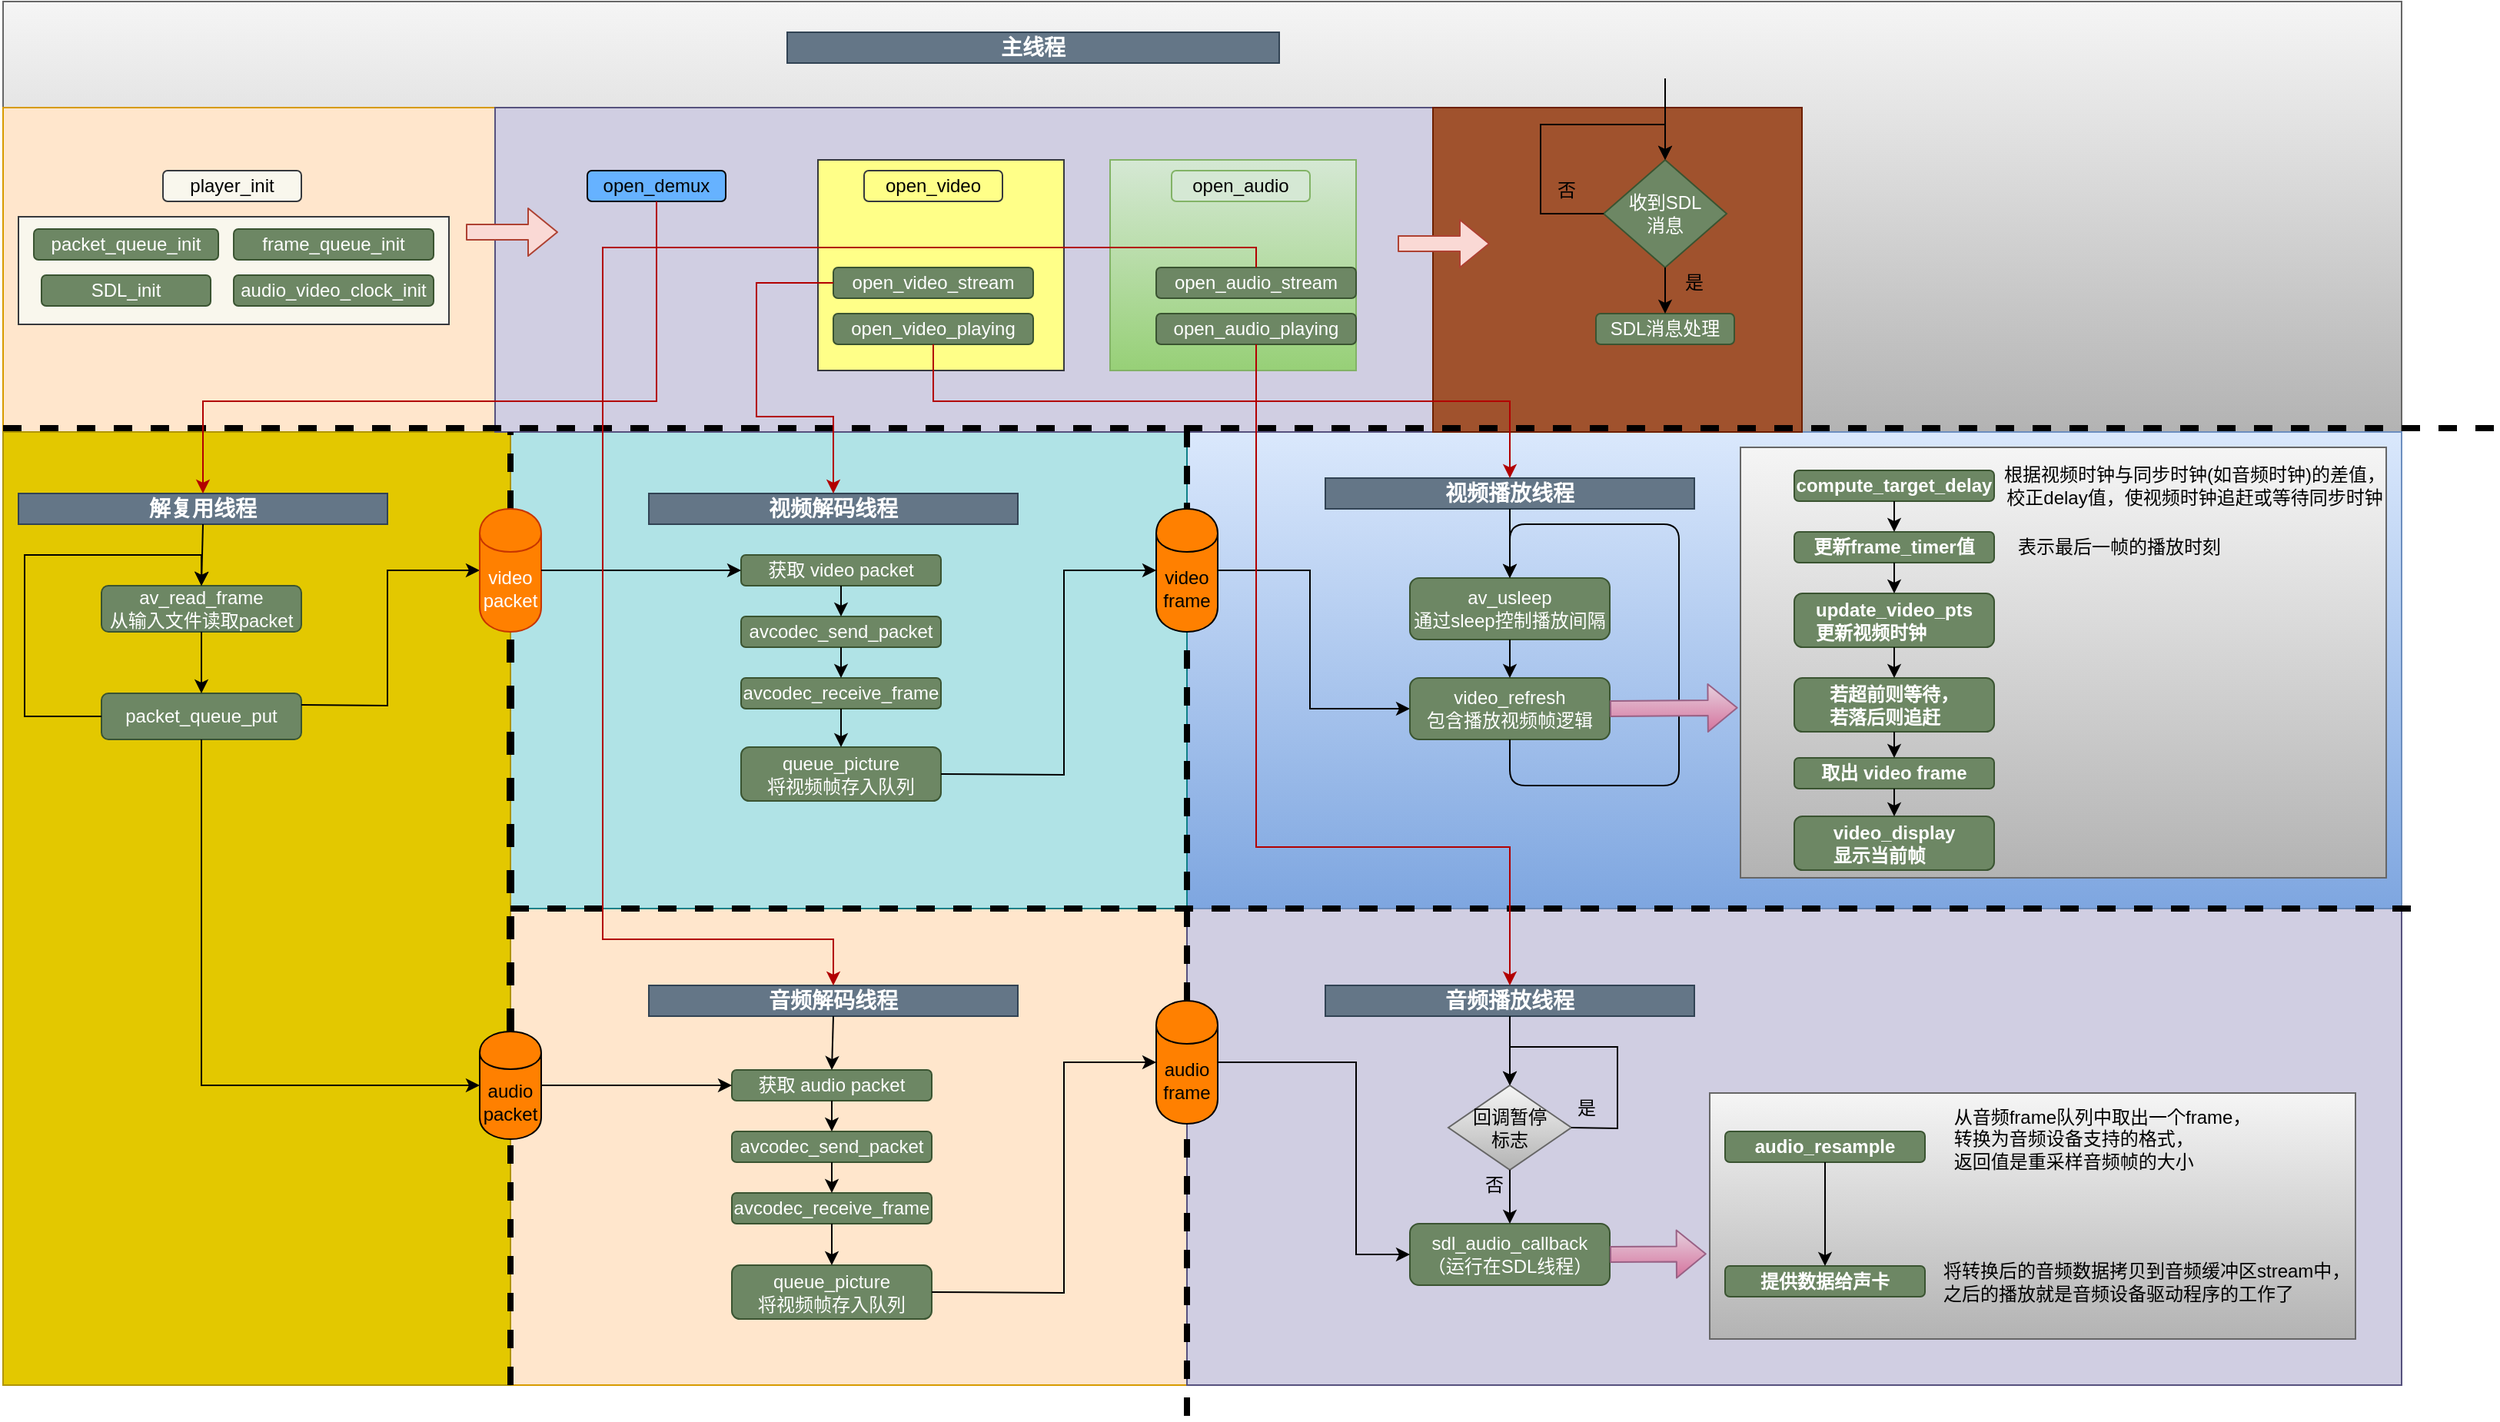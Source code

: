 <mxfile version="13.0.6" type="github"><diagram id="4_KCMeTnUgJ7lhYOgbcE" name="Page-1"><mxGraphModel dx="2531" dy="847" grid="1" gridSize="10" guides="1" tooltips="1" connect="1" arrows="1" fold="1" page="1" pageScale="1" pageWidth="827" pageHeight="1169" math="0" shadow="0"><root><mxCell id="0"/><mxCell id="1" parent="0"/><mxCell id="AQ9bCDXZtBJyHrhXUQkJ-169" value="" style="rounded=0;whiteSpace=wrap;html=1;fillColor=#f5f5f5;strokeColor=#666666;gradientColor=#b3b3b3;" vertex="1" parent="1"><mxGeometry x="-210" y="100" width="1560" height="280" as="geometry"/></mxCell><mxCell id="AQ9bCDXZtBJyHrhXUQkJ-152" value="" style="rounded=0;whiteSpace=wrap;html=1;fillColor=#ffe6cc;strokeColor=#d79b00;" vertex="1" parent="1"><mxGeometry x="-210" y="169" width="320" height="211" as="geometry"/></mxCell><mxCell id="AQ9bCDXZtBJyHrhXUQkJ-159" value="" style="rounded=0;whiteSpace=wrap;html=1;fillColor=#ffe6cc;strokeColor=#d79b00;" vertex="1" parent="1"><mxGeometry x="120" y="690" width="440" height="310" as="geometry"/></mxCell><mxCell id="AQ9bCDXZtBJyHrhXUQkJ-158" value="" style="rounded=0;whiteSpace=wrap;html=1;fillColor=#d0cee2;strokeColor=#56517e;" vertex="1" parent="1"><mxGeometry x="560" y="690" width="790" height="310" as="geometry"/></mxCell><mxCell id="AQ9bCDXZtBJyHrhXUQkJ-156" value="" style="rounded=0;whiteSpace=wrap;html=1;fillColor=#dae8fc;strokeColor=#6c8ebf;gradientColor=#7ea6e0;" vertex="1" parent="1"><mxGeometry x="560" y="380" width="790" height="310" as="geometry"/></mxCell><mxCell id="AQ9bCDXZtBJyHrhXUQkJ-155" value="" style="rounded=0;whiteSpace=wrap;html=1;fillColor=#b0e3e6;strokeColor=#0e8088;" vertex="1" parent="1"><mxGeometry x="120" y="380" width="440" height="310" as="geometry"/></mxCell><mxCell id="AQ9bCDXZtBJyHrhXUQkJ-154" value="" style="rounded=0;whiteSpace=wrap;html=1;fillColor=#e3c800;strokeColor=#B09500;fontColor=#ffffff;" vertex="1" parent="1"><mxGeometry x="-210" y="380" width="330" height="620" as="geometry"/></mxCell><mxCell id="AQ9bCDXZtBJyHrhXUQkJ-153" value="" style="rounded=0;whiteSpace=wrap;html=1;fillColor=#d0cee2;strokeColor=#56517e;" vertex="1" parent="1"><mxGeometry x="110" y="169" width="610" height="211" as="geometry"/></mxCell><mxCell id="AQ9bCDXZtBJyHrhXUQkJ-149" value="" style="rounded=0;whiteSpace=wrap;html=1;gradientColor=#97d077;fillColor=#d5e8d4;strokeColor=#82b366;" vertex="1" parent="1"><mxGeometry x="510" y="203" width="160" height="137" as="geometry"/></mxCell><mxCell id="AQ9bCDXZtBJyHrhXUQkJ-148" value="" style="rounded=0;whiteSpace=wrap;html=1;fillColor=#ffff88;strokeColor=#36393d;" vertex="1" parent="1"><mxGeometry x="320" y="203" width="160" height="137" as="geometry"/></mxCell><mxCell id="AQ9bCDXZtBJyHrhXUQkJ-145" value="" style="rounded=0;whiteSpace=wrap;html=1;gradientColor=#b3b3b3;fillColor=#f5f5f5;strokeColor=#666666;" vertex="1" parent="1"><mxGeometry x="900" y="810" width="420" height="160" as="geometry"/></mxCell><mxCell id="AQ9bCDXZtBJyHrhXUQkJ-144" value="" style="rounded=0;whiteSpace=wrap;html=1;gradientColor=#b3b3b3;fillColor=#f5f5f5;strokeColor=#666666;" vertex="1" parent="1"><mxGeometry x="920" y="390" width="420" height="280" as="geometry"/></mxCell><mxCell id="AQ9bCDXZtBJyHrhXUQkJ-39" value="" style="rounded=0;whiteSpace=wrap;html=1;fillColor=#a0522d;strokeColor=#6D1F00;fontColor=#ffffff;" vertex="1" parent="1"><mxGeometry x="720" y="169" width="240" height="211" as="geometry"/></mxCell><mxCell id="AQ9bCDXZtBJyHrhXUQkJ-37" value="" style="rounded=0;whiteSpace=wrap;html=1;fillColor=#f9f7ed;strokeColor=#36393d;" vertex="1" parent="1"><mxGeometry x="-200" y="240" width="280" height="70" as="geometry"/></mxCell><mxCell id="AQ9bCDXZtBJyHrhXUQkJ-1" value="&lt;font style=&quot;font-size: 14px&quot;&gt;&lt;b&gt;主线程&lt;/b&gt;&lt;/font&gt;" style="rounded=0;whiteSpace=wrap;html=1;fillColor=#647687;strokeColor=#314354;fontColor=#ffffff;" vertex="1" parent="1"><mxGeometry x="300" y="120" width="320" height="20" as="geometry"/></mxCell><mxCell id="AQ9bCDXZtBJyHrhXUQkJ-6" value="player_init" style="rounded=1;whiteSpace=wrap;html=1;fillColor=#f9f7ed;strokeColor=#36393d;" vertex="1" parent="1"><mxGeometry x="-106" y="210" width="90" height="20" as="geometry"/></mxCell><mxCell id="AQ9bCDXZtBJyHrhXUQkJ-9" value="packet_queue_init" style="rounded=1;whiteSpace=wrap;html=1;fillColor=#6d8764;strokeColor=#3A5431;fontColor=#ffffff;" vertex="1" parent="1"><mxGeometry x="-190" y="248" width="120" height="20" as="geometry"/></mxCell><mxCell id="AQ9bCDXZtBJyHrhXUQkJ-10" value="frame_queue_init" style="rounded=1;whiteSpace=wrap;html=1;fillColor=#6d8764;strokeColor=#3A5431;fontColor=#ffffff;" vertex="1" parent="1"><mxGeometry x="-60" y="248" width="130" height="20" as="geometry"/></mxCell><mxCell id="AQ9bCDXZtBJyHrhXUQkJ-11" value="audio_video_clock_init" style="rounded=1;whiteSpace=wrap;html=1;fillColor=#6d8764;strokeColor=#3A5431;fontColor=#ffffff;" vertex="1" parent="1"><mxGeometry x="-60" y="278" width="130" height="20" as="geometry"/></mxCell><mxCell id="AQ9bCDXZtBJyHrhXUQkJ-13" value="SDL_init" style="rounded=1;whiteSpace=wrap;html=1;fillColor=#6d8764;strokeColor=#3A5431;fontColor=#ffffff;" vertex="1" parent="1"><mxGeometry x="-185" y="278" width="110" height="20" as="geometry"/></mxCell><mxCell id="AQ9bCDXZtBJyHrhXUQkJ-14" value="open_demux" style="rounded=1;whiteSpace=wrap;html=1;fillColor=#66B2FF;" vertex="1" parent="1"><mxGeometry x="170" y="210" width="90" height="20" as="geometry"/></mxCell><mxCell id="AQ9bCDXZtBJyHrhXUQkJ-15" value="open_video" style="rounded=1;whiteSpace=wrap;html=1;fillColor=#ffff88;strokeColor=#36393d;" vertex="1" parent="1"><mxGeometry x="350" y="210" width="90" height="20" as="geometry"/></mxCell><mxCell id="AQ9bCDXZtBJyHrhXUQkJ-16" value="open_audio" style="rounded=1;whiteSpace=wrap;html=1;fillColor=#d5e8d4;strokeColor=#82b366;" vertex="1" parent="1"><mxGeometry x="550" y="210" width="90" height="20" as="geometry"/></mxCell><mxCell id="AQ9bCDXZtBJyHrhXUQkJ-27" value="" style="endArrow=classic;html=1;entryX=0.5;entryY=0;entryDx=0;entryDy=0;" edge="1" parent="1" target="AQ9bCDXZtBJyHrhXUQkJ-31"><mxGeometry width="50" height="50" relative="1" as="geometry"><mxPoint x="871" y="150" as="sourcePoint"/><mxPoint x="810" y="81" as="targetPoint"/></mxGeometry></mxCell><mxCell id="AQ9bCDXZtBJyHrhXUQkJ-30" value="SDL消息处理" style="rounded=1;whiteSpace=wrap;html=1;fillColor=#6d8764;strokeColor=#3A5431;fontColor=#ffffff;" vertex="1" parent="1"><mxGeometry x="826" y="303" width="90" height="20" as="geometry"/></mxCell><mxCell id="AQ9bCDXZtBJyHrhXUQkJ-31" value="收到SDL&lt;br&gt;消息" style="rhombus;whiteSpace=wrap;html=1;fillColor=#6d8764;strokeColor=#3A5431;fontColor=#ffffff;" vertex="1" parent="1"><mxGeometry x="831" y="203" width="80" height="70" as="geometry"/></mxCell><mxCell id="AQ9bCDXZtBJyHrhXUQkJ-33" value="" style="endArrow=classic;html=1;exitX=0.5;exitY=1;exitDx=0;exitDy=0;entryX=0.5;entryY=0;entryDx=0;entryDy=0;" edge="1" parent="1" source="AQ9bCDXZtBJyHrhXUQkJ-31" target="AQ9bCDXZtBJyHrhXUQkJ-30"><mxGeometry width="50" height="50" relative="1" as="geometry"><mxPoint x="1004" y="283" as="sourcePoint"/><mxPoint x="1074" y="293" as="targetPoint"/></mxGeometry></mxCell><mxCell id="AQ9bCDXZtBJyHrhXUQkJ-34" value="是" style="text;html=1;strokeColor=none;fillColor=none;align=center;verticalAlign=middle;whiteSpace=wrap;rounded=0;" vertex="1" parent="1"><mxGeometry x="880" y="273" width="20" height="20" as="geometry"/></mxCell><mxCell id="AQ9bCDXZtBJyHrhXUQkJ-35" value="否" style="text;html=1;strokeColor=none;fillColor=none;align=center;verticalAlign=middle;whiteSpace=wrap;rounded=0;" vertex="1" parent="1"><mxGeometry x="797" y="213" width="20" height="20" as="geometry"/></mxCell><mxCell id="AQ9bCDXZtBJyHrhXUQkJ-36" value="" style="endArrow=classic;html=1;exitX=0;exitY=0.5;exitDx=0;exitDy=0;rounded=0;entryX=0.5;entryY=0;entryDx=0;entryDy=0;" edge="1" parent="1" source="AQ9bCDXZtBJyHrhXUQkJ-31" target="AQ9bCDXZtBJyHrhXUQkJ-31"><mxGeometry width="50" height="50" relative="1" as="geometry"><mxPoint x="740" y="313" as="sourcePoint"/><mxPoint x="831" y="203" as="targetPoint"/><Array as="points"><mxPoint x="790" y="238"/><mxPoint x="790" y="180"/><mxPoint x="871" y="180"/></Array></mxGeometry></mxCell><mxCell id="AQ9bCDXZtBJyHrhXUQkJ-40" value="" style="endArrow=none;dashed=1;html=1;strokeWidth=4;" edge="1" parent="1"><mxGeometry width="50" height="50" relative="1" as="geometry"><mxPoint x="-210" y="377.5" as="sourcePoint"/><mxPoint x="1410" y="377.5" as="targetPoint"/></mxGeometry></mxCell><mxCell id="AQ9bCDXZtBJyHrhXUQkJ-41" value="&lt;font style=&quot;font-size: 14px&quot;&gt;&lt;b&gt;解复用线程&lt;/b&gt;&lt;/font&gt;" style="rounded=0;whiteSpace=wrap;html=1;fillColor=#647687;strokeColor=#314354;fontColor=#ffffff;" vertex="1" parent="1"><mxGeometry x="-200" y="420" width="240" height="20" as="geometry"/></mxCell><mxCell id="AQ9bCDXZtBJyHrhXUQkJ-43" value="av_read_frame&lt;br&gt;从输入文件读取packet" style="rounded=1;whiteSpace=wrap;html=1;fillColor=#6d8764;strokeColor=#3A5431;fontColor=#ffffff;" vertex="1" parent="1"><mxGeometry x="-146" y="480" width="130" height="30" as="geometry"/></mxCell><mxCell id="AQ9bCDXZtBJyHrhXUQkJ-46" value="packet_queue_put" style="rounded=1;whiteSpace=wrap;html=1;fillColor=#6d8764;strokeColor=#3A5431;fontColor=#ffffff;" vertex="1" parent="1"><mxGeometry x="-146" y="550" width="130" height="30" as="geometry"/></mxCell><mxCell id="AQ9bCDXZtBJyHrhXUQkJ-47" value="" style="endArrow=classic;html=1;exitX=0.5;exitY=1;exitDx=0;exitDy=0;entryX=0.5;entryY=0;entryDx=0;entryDy=0;" edge="1" parent="1" source="AQ9bCDXZtBJyHrhXUQkJ-43" target="AQ9bCDXZtBJyHrhXUQkJ-46"><mxGeometry width="50" height="50" relative="1" as="geometry"><mxPoint x="124" y="590" as="sourcePoint"/><mxPoint x="174" y="540" as="targetPoint"/></mxGeometry></mxCell><mxCell id="AQ9bCDXZtBJyHrhXUQkJ-48" value="" style="endArrow=classic;html=1;exitX=0.5;exitY=1;exitDx=0;exitDy=0;entryX=0;entryY=0.5;entryDx=0;entryDy=0;rounded=0;" edge="1" parent="1" source="AQ9bCDXZtBJyHrhXUQkJ-46" target="AQ9bCDXZtBJyHrhXUQkJ-44"><mxGeometry width="50" height="50" relative="1" as="geometry"><mxPoint x="44" y="660" as="sourcePoint"/><mxPoint x="94" y="610" as="targetPoint"/><Array as="points"><mxPoint x="-81" y="805"/></Array></mxGeometry></mxCell><mxCell id="AQ9bCDXZtBJyHrhXUQkJ-49" value="" style="endArrow=classic;html=1;exitX=1;exitY=0.25;exitDx=0;exitDy=0;entryX=0;entryY=0.5;entryDx=0;entryDy=0;rounded=0;" edge="1" parent="1" source="AQ9bCDXZtBJyHrhXUQkJ-46" target="AQ9bCDXZtBJyHrhXUQkJ-45"><mxGeometry width="50" height="50" relative="1" as="geometry"><mxPoint x="-71" y="590" as="sourcePoint"/><mxPoint x="-106" y="640" as="targetPoint"/><Array as="points"><mxPoint x="40" y="558"/><mxPoint x="40" y="470"/></Array></mxGeometry></mxCell><mxCell id="AQ9bCDXZtBJyHrhXUQkJ-50" value="" style="endArrow=classic;html=1;exitX=0;exitY=0.5;exitDx=0;exitDy=0;rounded=0;entryX=0.5;entryY=0;entryDx=0;entryDy=0;" edge="1" parent="1" source="AQ9bCDXZtBJyHrhXUQkJ-46" target="AQ9bCDXZtBJyHrhXUQkJ-43"><mxGeometry width="50" height="50" relative="1" as="geometry"><mxPoint x="-256" y="570" as="sourcePoint"/><mxPoint x="-81" y="460" as="targetPoint"/><Array as="points"><mxPoint x="-196" y="565"/><mxPoint x="-196" y="460"/><mxPoint x="-81" y="460"/></Array></mxGeometry></mxCell><mxCell id="AQ9bCDXZtBJyHrhXUQkJ-51" value="" style="endArrow=classic;html=1;exitX=0.5;exitY=1;exitDx=0;exitDy=0;entryX=0.5;entryY=0;entryDx=0;entryDy=0;" edge="1" parent="1" source="AQ9bCDXZtBJyHrhXUQkJ-41" target="AQ9bCDXZtBJyHrhXUQkJ-43"><mxGeometry width="50" height="50" relative="1" as="geometry"><mxPoint x="-75" y="520" as="sourcePoint"/><mxPoint x="-75" y="560" as="targetPoint"/></mxGeometry></mxCell><mxCell id="AQ9bCDXZtBJyHrhXUQkJ-52" value="" style="endArrow=none;dashed=1;html=1;strokeWidth=4;" edge="1" parent="1" source="AQ9bCDXZtBJyHrhXUQkJ-45"><mxGeometry width="50" height="50" relative="1" as="geometry"><mxPoint x="120" y="720" as="sourcePoint"/><mxPoint x="120" y="380" as="targetPoint"/></mxGeometry></mxCell><mxCell id="AQ9bCDXZtBJyHrhXUQkJ-53" value="&lt;font style=&quot;font-size: 14px&quot;&gt;&lt;b&gt;视频解码线程&lt;/b&gt;&lt;/font&gt;" style="rounded=0;whiteSpace=wrap;html=1;fillColor=#647687;strokeColor=#314354;fontColor=#ffffff;" vertex="1" parent="1"><mxGeometry x="210" y="420" width="240" height="20" as="geometry"/></mxCell><mxCell id="AQ9bCDXZtBJyHrhXUQkJ-54" value="" style="endArrow=classic;html=1;exitX=0.5;exitY=1;exitDx=0;exitDy=0;entryX=0.5;entryY=0;entryDx=0;entryDy=0;rounded=0;fillColor=#e51400;strokeColor=#B20000;" edge="1" parent="1" source="AQ9bCDXZtBJyHrhXUQkJ-14" target="AQ9bCDXZtBJyHrhXUQkJ-41"><mxGeometry width="50" height="50" relative="1" as="geometry"><mxPoint x="380" y="360" as="sourcePoint"/><mxPoint x="430" y="310" as="targetPoint"/><Array as="points"><mxPoint x="215" y="360"/><mxPoint x="-80" y="360"/></Array></mxGeometry></mxCell><mxCell id="AQ9bCDXZtBJyHrhXUQkJ-55" value="open_video_stream" style="rounded=1;whiteSpace=wrap;html=1;fillColor=#6d8764;strokeColor=#3A5431;fontColor=#ffffff;" vertex="1" parent="1"><mxGeometry x="330" y="273" width="130" height="20" as="geometry"/></mxCell><mxCell id="AQ9bCDXZtBJyHrhXUQkJ-56" value="open_video_playing" style="rounded=1;whiteSpace=wrap;html=1;fillColor=#6d8764;strokeColor=#3A5431;fontColor=#ffffff;" vertex="1" parent="1"><mxGeometry x="330" y="303" width="130" height="20" as="geometry"/></mxCell><mxCell id="AQ9bCDXZtBJyHrhXUQkJ-45" value="video&lt;br&gt;packet" style="shape=cylinder;whiteSpace=wrap;html=1;boundedLbl=1;backgroundOutline=1;fillColor=#FF8000;strokeColor=#C73500;fontColor=#ffffff;" vertex="1" parent="1"><mxGeometry x="100" y="430" width="40" height="80" as="geometry"/></mxCell><mxCell id="AQ9bCDXZtBJyHrhXUQkJ-57" value="" style="endArrow=none;dashed=1;html=1;strokeWidth=5;" edge="1" parent="1" source="AQ9bCDXZtBJyHrhXUQkJ-44" target="AQ9bCDXZtBJyHrhXUQkJ-45"><mxGeometry width="50" height="50" relative="1" as="geometry"><mxPoint x="120" y="1000" as="sourcePoint"/><mxPoint x="120" y="380" as="targetPoint"/></mxGeometry></mxCell><mxCell id="AQ9bCDXZtBJyHrhXUQkJ-58" value="获取 video packet" style="rounded=1;whiteSpace=wrap;html=1;fillColor=#6d8764;strokeColor=#3A5431;fontColor=#ffffff;" vertex="1" parent="1"><mxGeometry x="270" y="460" width="130" height="20" as="geometry"/></mxCell><mxCell id="AQ9bCDXZtBJyHrhXUQkJ-59" value="" style="endArrow=classic;html=1;exitX=1;exitY=0.5;exitDx=0;exitDy=0;entryX=0;entryY=0.5;entryDx=0;entryDy=0;" edge="1" parent="1" source="AQ9bCDXZtBJyHrhXUQkJ-45" target="AQ9bCDXZtBJyHrhXUQkJ-58"><mxGeometry width="50" height="50" relative="1" as="geometry"><mxPoint x="310" y="610" as="sourcePoint"/><mxPoint x="360" y="560" as="targetPoint"/></mxGeometry></mxCell><mxCell id="AQ9bCDXZtBJyHrhXUQkJ-60" value="avcodec_send_packet" style="rounded=1;whiteSpace=wrap;html=1;fillColor=#6d8764;strokeColor=#3A5431;fontColor=#ffffff;" vertex="1" parent="1"><mxGeometry x="270" y="500" width="130" height="20" as="geometry"/></mxCell><mxCell id="AQ9bCDXZtBJyHrhXUQkJ-61" value="avcodec_receive_frame" style="rounded=1;whiteSpace=wrap;html=1;fillColor=#6d8764;strokeColor=#3A5431;fontColor=#ffffff;" vertex="1" parent="1"><mxGeometry x="270" y="540" width="130" height="20" as="geometry"/></mxCell><mxCell id="AQ9bCDXZtBJyHrhXUQkJ-62" value="queue_picture&lt;br&gt;将视频帧存入队列" style="rounded=1;whiteSpace=wrap;html=1;fillColor=#6d8764;strokeColor=#3A5431;fontColor=#ffffff;" vertex="1" parent="1"><mxGeometry x="270" y="585" width="130" height="35" as="geometry"/></mxCell><mxCell id="AQ9bCDXZtBJyHrhXUQkJ-64" value="" style="endArrow=classic;html=1;exitX=1;exitY=0.5;exitDx=0;exitDy=0;entryX=0;entryY=0.5;entryDx=0;entryDy=0;rounded=0;" edge="1" parent="1" source="AQ9bCDXZtBJyHrhXUQkJ-62" target="AQ9bCDXZtBJyHrhXUQkJ-63"><mxGeometry width="50" height="50" relative="1" as="geometry"><mxPoint x="424" y="608.5" as="sourcePoint"/><mxPoint x="540" y="521" as="targetPoint"/><Array as="points"><mxPoint x="480" y="603"/><mxPoint x="480" y="470"/></Array></mxGeometry></mxCell><mxCell id="AQ9bCDXZtBJyHrhXUQkJ-65" value="&lt;font style=&quot;font-size: 14px&quot;&gt;&lt;b&gt;视频播放线程&lt;/b&gt;&lt;/font&gt;" style="rounded=0;whiteSpace=wrap;html=1;fillColor=#647687;strokeColor=#314354;fontColor=#ffffff;" vertex="1" parent="1"><mxGeometry x="650" y="410" width="240" height="20" as="geometry"/></mxCell><mxCell id="AQ9bCDXZtBJyHrhXUQkJ-66" value="" style="endArrow=classic;html=1;exitX=0;exitY=0.5;exitDx=0;exitDy=0;rounded=0;entryX=0.5;entryY=0;entryDx=0;entryDy=0;fillColor=#e51400;strokeColor=#B20000;" edge="1" parent="1" source="AQ9bCDXZtBJyHrhXUQkJ-55" target="AQ9bCDXZtBJyHrhXUQkJ-53"><mxGeometry width="50" height="50" relative="1" as="geometry"><mxPoint x="410" y="400" as="sourcePoint"/><mxPoint x="290" y="350" as="targetPoint"/><Array as="points"><mxPoint x="280" y="283"/><mxPoint x="280" y="370"/><mxPoint x="330" y="370"/></Array></mxGeometry></mxCell><mxCell id="AQ9bCDXZtBJyHrhXUQkJ-67" value="" style="endArrow=classic;html=1;exitX=0.5;exitY=1;exitDx=0;exitDy=0;entryX=0.5;entryY=0;entryDx=0;entryDy=0;fillColor=#e51400;strokeColor=#B20000;rounded=0;" edge="1" parent="1" source="AQ9bCDXZtBJyHrhXUQkJ-56" target="AQ9bCDXZtBJyHrhXUQkJ-65"><mxGeometry width="50" height="50" relative="1" as="geometry"><mxPoint x="540" y="370" as="sourcePoint"/><mxPoint x="590" y="320" as="targetPoint"/><Array as="points"><mxPoint x="395" y="360"/><mxPoint x="520" y="360"/><mxPoint x="770" y="360"/></Array></mxGeometry></mxCell><mxCell id="AQ9bCDXZtBJyHrhXUQkJ-69" value="av_usleep&lt;br&gt;通过sleep控制播放间隔" style="rounded=1;whiteSpace=wrap;html=1;fillColor=#6d8764;strokeColor=#3A5431;fontColor=#ffffff;" vertex="1" parent="1"><mxGeometry x="705" y="475" width="130" height="40" as="geometry"/></mxCell><mxCell id="AQ9bCDXZtBJyHrhXUQkJ-70" value="" style="endArrow=classic;html=1;exitX=1;exitY=0.5;exitDx=0;exitDy=0;entryX=0;entryY=0.5;entryDx=0;entryDy=0;rounded=0;" edge="1" parent="1" source="AQ9bCDXZtBJyHrhXUQkJ-63" target="AQ9bCDXZtBJyHrhXUQkJ-71"><mxGeometry width="50" height="50" relative="1" as="geometry"><mxPoint x="740" y="580" as="sourcePoint"/><mxPoint x="630" y="470" as="targetPoint"/><Array as="points"><mxPoint x="640" y="470"/><mxPoint x="640" y="560"/></Array></mxGeometry></mxCell><mxCell id="AQ9bCDXZtBJyHrhXUQkJ-71" value="video_refresh&lt;br&gt;包含播放视频帧逻辑" style="rounded=1;whiteSpace=wrap;html=1;fillColor=#6d8764;strokeColor=#3A5431;fontColor=#ffffff;" vertex="1" parent="1"><mxGeometry x="705" y="540" width="130" height="40" as="geometry"/></mxCell><mxCell id="AQ9bCDXZtBJyHrhXUQkJ-78" value="&lt;span style=&quot;text-align: left&quot;&gt;根据视频时钟与同步时钟(如音频时钟)的差值，&lt;br&gt;校正delay值，使视频时钟追赶或等待同步时钟&lt;/span&gt;" style="text;html=1;align=center;verticalAlign=middle;resizable=0;points=[];autosize=1;" vertex="1" parent="1"><mxGeometry x="1085" y="400" width="260" height="30" as="geometry"/></mxCell><mxCell id="AQ9bCDXZtBJyHrhXUQkJ-80" value="&lt;b style=&quot;text-align: left&quot;&gt;compute_target_delay&lt;/b&gt;" style="rounded=1;whiteSpace=wrap;html=1;fillColor=#6d8764;strokeColor=#3A5431;fontColor=#ffffff;" vertex="1" parent="1"><mxGeometry x="955" y="405" width="130" height="20" as="geometry"/></mxCell><mxCell id="AQ9bCDXZtBJyHrhXUQkJ-81" value="&lt;div style=&quot;text-align: left&quot;&gt;&lt;span&gt;&lt;b&gt;更新frame_timer值&lt;/b&gt;&lt;/span&gt;&lt;/div&gt;" style="rounded=1;whiteSpace=wrap;html=1;fillColor=#6d8764;strokeColor=#3A5431;fontColor=#ffffff;" vertex="1" parent="1"><mxGeometry x="955" y="445" width="130" height="20" as="geometry"/></mxCell><mxCell id="AQ9bCDXZtBJyHrhXUQkJ-82" value="表示最后一帧的播放时刻" style="text;html=1;align=center;verticalAlign=middle;resizable=0;points=[];autosize=1;" vertex="1" parent="1"><mxGeometry x="1091" y="445" width="150" height="20" as="geometry"/></mxCell><mxCell id="AQ9bCDXZtBJyHrhXUQkJ-83" value="&lt;div style=&quot;text-align: left&quot;&gt;&lt;b&gt;update_video_pts&lt;/b&gt;&lt;br&gt;&lt;/div&gt;&lt;div style=&quot;text-align: left&quot;&gt;&lt;b&gt;更新视频时钟&lt;/b&gt;&lt;br&gt;&lt;/div&gt;" style="rounded=1;whiteSpace=wrap;html=1;fillColor=#6d8764;strokeColor=#3A5431;fontColor=#ffffff;" vertex="1" parent="1"><mxGeometry x="955" y="485" width="130" height="35" as="geometry"/></mxCell><mxCell id="AQ9bCDXZtBJyHrhXUQkJ-87" value="&lt;div style=&quot;text-align: left&quot;&gt;&lt;b&gt;若超前则等待，&lt;/b&gt;&lt;/div&gt;&lt;div style=&quot;text-align: left&quot;&gt;&lt;b&gt;若落后则追赶&lt;/b&gt;&lt;/div&gt;" style="rounded=1;whiteSpace=wrap;html=1;fillColor=#6d8764;strokeColor=#3A5431;fontColor=#ffffff;" vertex="1" parent="1"><mxGeometry x="955" y="540" width="130" height="35" as="geometry"/></mxCell><mxCell id="AQ9bCDXZtBJyHrhXUQkJ-90" value="&lt;div style=&quot;text-align: left&quot;&gt;&lt;span&gt;&lt;b&gt;video_display&lt;/b&gt;&lt;/span&gt;&lt;/div&gt;&lt;div style=&quot;text-align: left&quot;&gt;&lt;b&gt;显示当前帧&lt;/b&gt;&lt;/div&gt;" style="rounded=1;whiteSpace=wrap;html=1;fillColor=#6d8764;strokeColor=#3A5431;fontColor=#ffffff;" vertex="1" parent="1"><mxGeometry x="955" y="630" width="130" height="35" as="geometry"/></mxCell><mxCell id="AQ9bCDXZtBJyHrhXUQkJ-91" value="&lt;div style=&quot;text-align: left&quot;&gt;&lt;span&gt;&lt;b&gt;取出 video frame&lt;/b&gt;&lt;/span&gt;&lt;/div&gt;" style="rounded=1;whiteSpace=wrap;html=1;fillColor=#6d8764;strokeColor=#3A5431;fontColor=#ffffff;" vertex="1" parent="1"><mxGeometry x="955" y="592" width="130" height="20" as="geometry"/></mxCell><mxCell id="AQ9bCDXZtBJyHrhXUQkJ-92" value="" style="endArrow=none;dashed=1;html=1;strokeWidth=4;" edge="1" parent="1" source="AQ9bCDXZtBJyHrhXUQkJ-104"><mxGeometry width="50" height="50" relative="1" as="geometry"><mxPoint x="560" y="1020" as="sourcePoint"/><mxPoint x="560" y="370" as="targetPoint"/></mxGeometry></mxCell><mxCell id="AQ9bCDXZtBJyHrhXUQkJ-63" value="video&lt;br&gt;frame" style="shape=cylinder;whiteSpace=wrap;html=1;boundedLbl=1;backgroundOutline=1;fillColor=#FF8000;" vertex="1" parent="1"><mxGeometry x="540" y="430" width="40" height="80" as="geometry"/></mxCell><mxCell id="AQ9bCDXZtBJyHrhXUQkJ-95" value="" style="endArrow=classic;html=1;exitX=0.5;exitY=1;exitDx=0;exitDy=0;entryX=0.5;entryY=0;entryDx=0;entryDy=0;" edge="1" parent="1" source="AQ9bCDXZtBJyHrhXUQkJ-65" target="AQ9bCDXZtBJyHrhXUQkJ-69"><mxGeometry width="50" height="50" relative="1" as="geometry"><mxPoint x="850" y="700" as="sourcePoint"/><mxPoint x="900" y="650" as="targetPoint"/></mxGeometry></mxCell><mxCell id="AQ9bCDXZtBJyHrhXUQkJ-96" value="" style="endArrow=classic;html=1;exitX=0.5;exitY=1;exitDx=0;exitDy=0;entryX=0.5;entryY=0;entryDx=0;entryDy=0;" edge="1" parent="1" source="AQ9bCDXZtBJyHrhXUQkJ-69" target="AQ9bCDXZtBJyHrhXUQkJ-71"><mxGeometry width="50" height="50" relative="1" as="geometry"><mxPoint x="750" y="730" as="sourcePoint"/><mxPoint x="750" y="760" as="targetPoint"/></mxGeometry></mxCell><mxCell id="AQ9bCDXZtBJyHrhXUQkJ-97" value="&lt;font style=&quot;font-size: 14px&quot;&gt;&lt;b&gt;音频解码线程&lt;/b&gt;&lt;/font&gt;" style="rounded=0;whiteSpace=wrap;html=1;fillColor=#647687;strokeColor=#314354;fontColor=#ffffff;" vertex="1" parent="1"><mxGeometry x="210" y="740" width="240" height="20" as="geometry"/></mxCell><mxCell id="AQ9bCDXZtBJyHrhXUQkJ-98" value="获取 audio packet" style="rounded=1;whiteSpace=wrap;html=1;fillColor=#6d8764;strokeColor=#3A5431;fontColor=#ffffff;" vertex="1" parent="1"><mxGeometry x="264" y="795" width="130" height="20" as="geometry"/></mxCell><mxCell id="AQ9bCDXZtBJyHrhXUQkJ-99" value="avcodec_send_packet" style="rounded=1;whiteSpace=wrap;html=1;fillColor=#6d8764;strokeColor=#3A5431;fontColor=#ffffff;" vertex="1" parent="1"><mxGeometry x="264" y="835" width="130" height="20" as="geometry"/></mxCell><mxCell id="AQ9bCDXZtBJyHrhXUQkJ-100" value="avcodec_receive_frame" style="rounded=1;whiteSpace=wrap;html=1;fillColor=#6d8764;strokeColor=#3A5431;fontColor=#ffffff;" vertex="1" parent="1"><mxGeometry x="264" y="875" width="130" height="20" as="geometry"/></mxCell><mxCell id="AQ9bCDXZtBJyHrhXUQkJ-101" value="queue_picture&lt;br&gt;将视频帧存入队列" style="rounded=1;whiteSpace=wrap;html=1;fillColor=#6d8764;strokeColor=#3A5431;fontColor=#ffffff;" vertex="1" parent="1"><mxGeometry x="264" y="922" width="130" height="35" as="geometry"/></mxCell><mxCell id="AQ9bCDXZtBJyHrhXUQkJ-44" value="audio&lt;br&gt;packet" style="shape=cylinder;whiteSpace=wrap;html=1;boundedLbl=1;backgroundOutline=1;fillColor=#FF8000;" vertex="1" parent="1"><mxGeometry x="100" y="770" width="40" height="70" as="geometry"/></mxCell><mxCell id="AQ9bCDXZtBJyHrhXUQkJ-102" value="" style="endArrow=none;dashed=1;html=1;strokeWidth=4;" edge="1" parent="1" target="AQ9bCDXZtBJyHrhXUQkJ-44"><mxGeometry width="50" height="50" relative="1" as="geometry"><mxPoint x="120" y="1000" as="sourcePoint"/><mxPoint x="120" y="510" as="targetPoint"/></mxGeometry></mxCell><mxCell id="AQ9bCDXZtBJyHrhXUQkJ-103" value="" style="endArrow=classic;html=1;exitX=1;exitY=0.5;exitDx=0;exitDy=0;entryX=0;entryY=0.5;entryDx=0;entryDy=0;" edge="1" parent="1" source="AQ9bCDXZtBJyHrhXUQkJ-44" target="AQ9bCDXZtBJyHrhXUQkJ-98"><mxGeometry width="50" height="50" relative="1" as="geometry"><mxPoint x="200" y="700" as="sourcePoint"/><mxPoint x="330" y="700" as="targetPoint"/></mxGeometry></mxCell><mxCell id="AQ9bCDXZtBJyHrhXUQkJ-104" value="audio&lt;br&gt;frame" style="shape=cylinder;whiteSpace=wrap;html=1;boundedLbl=1;backgroundOutline=1;fillColor=#FF8000;" vertex="1" parent="1"><mxGeometry x="540" y="750" width="40" height="80" as="geometry"/></mxCell><mxCell id="AQ9bCDXZtBJyHrhXUQkJ-105" value="" style="endArrow=none;dashed=1;html=1;strokeWidth=4;" edge="1" parent="1" target="AQ9bCDXZtBJyHrhXUQkJ-104"><mxGeometry width="50" height="50" relative="1" as="geometry"><mxPoint x="560" y="1020" as="sourcePoint"/><mxPoint x="560" y="380" as="targetPoint"/></mxGeometry></mxCell><mxCell id="AQ9bCDXZtBJyHrhXUQkJ-106" value="" style="endArrow=classic;html=1;exitX=1;exitY=0.5;exitDx=0;exitDy=0;entryX=0;entryY=0.5;entryDx=0;entryDy=0;rounded=0;" edge="1" parent="1" source="AQ9bCDXZtBJyHrhXUQkJ-101" target="AQ9bCDXZtBJyHrhXUQkJ-104"><mxGeometry width="50" height="50" relative="1" as="geometry"><mxPoint x="470" y="950" as="sourcePoint"/><mxPoint x="520" y="900" as="targetPoint"/><Array as="points"><mxPoint x="480" y="940"/><mxPoint x="480" y="790"/></Array></mxGeometry></mxCell><mxCell id="AQ9bCDXZtBJyHrhXUQkJ-107" value="&lt;font style=&quot;font-size: 14px&quot;&gt;&lt;b&gt;音频播放线程&lt;/b&gt;&lt;/font&gt;" style="rounded=0;whiteSpace=wrap;html=1;fillColor=#647687;strokeColor=#314354;fontColor=#ffffff;" vertex="1" parent="1"><mxGeometry x="650" y="740" width="240" height="20" as="geometry"/></mxCell><mxCell id="AQ9bCDXZtBJyHrhXUQkJ-110" value="" style="endArrow=classic;html=1;exitX=0.5;exitY=1;exitDx=0;exitDy=0;entryX=0.5;entryY=0;entryDx=0;entryDy=0;" edge="1" parent="1" source="AQ9bCDXZtBJyHrhXUQkJ-107" target="AQ9bCDXZtBJyHrhXUQkJ-119"><mxGeometry width="50" height="50" relative="1" as="geometry"><mxPoint x="850" y="1030" as="sourcePoint"/><mxPoint x="770" y="790" as="targetPoint"/></mxGeometry></mxCell><mxCell id="AQ9bCDXZtBJyHrhXUQkJ-112" value="" style="endArrow=classic;html=1;exitX=0.5;exitY=1;exitDx=0;exitDy=0;entryX=0.5;entryY=0;entryDx=0;entryDy=0;" edge="1" parent="1" source="AQ9bCDXZtBJyHrhXUQkJ-71" target="AQ9bCDXZtBJyHrhXUQkJ-69"><mxGeometry width="50" height="50" relative="1" as="geometry"><mxPoint x="760" y="600" as="sourcePoint"/><mxPoint x="890" y="600" as="targetPoint"/><Array as="points"><mxPoint x="770" y="610"/><mxPoint x="880" y="610"/><mxPoint x="880" y="440"/><mxPoint x="770" y="440"/></Array></mxGeometry></mxCell><mxCell id="AQ9bCDXZtBJyHrhXUQkJ-113" value="" style="endArrow=none;dashed=1;html=1;strokeWidth=4;" edge="1" parent="1"><mxGeometry width="50" height="50" relative="1" as="geometry"><mxPoint x="120" y="690" as="sourcePoint"/><mxPoint x="1360" y="690" as="targetPoint"/></mxGeometry></mxCell><mxCell id="AQ9bCDXZtBJyHrhXUQkJ-114" value="open_audio_stream" style="rounded=1;whiteSpace=wrap;html=1;fillColor=#6d8764;strokeColor=#3A5431;fontColor=#ffffff;" vertex="1" parent="1"><mxGeometry x="540" y="273" width="130" height="20" as="geometry"/></mxCell><mxCell id="AQ9bCDXZtBJyHrhXUQkJ-115" value="open_audio_playing" style="rounded=1;whiteSpace=wrap;html=1;fillColor=#6d8764;strokeColor=#3A5431;fontColor=#ffffff;" vertex="1" parent="1"><mxGeometry x="540" y="303" width="130" height="20" as="geometry"/></mxCell><mxCell id="AQ9bCDXZtBJyHrhXUQkJ-116" value="" style="endArrow=classic;html=1;exitX=0.5;exitY=0;exitDx=0;exitDy=0;rounded=0;entryX=0.5;entryY=0;entryDx=0;entryDy=0;fillColor=#e51400;strokeColor=#B20000;" edge="1" parent="1" source="AQ9bCDXZtBJyHrhXUQkJ-114" target="AQ9bCDXZtBJyHrhXUQkJ-97"><mxGeometry width="50" height="50" relative="1" as="geometry"><mxPoint x="340" y="293" as="sourcePoint"/><mxPoint x="340" y="430" as="targetPoint"/><Array as="points"><mxPoint x="605" y="260"/><mxPoint x="180" y="260"/><mxPoint x="180" y="390"/><mxPoint x="180" y="710"/><mxPoint x="330" y="710"/></Array></mxGeometry></mxCell><mxCell id="AQ9bCDXZtBJyHrhXUQkJ-117" value="" style="endArrow=classic;html=1;exitX=0.5;exitY=1;exitDx=0;exitDy=0;entryX=0.5;entryY=0;entryDx=0;entryDy=0;fillColor=#e51400;strokeColor=#B20000;rounded=0;" edge="1" parent="1" source="AQ9bCDXZtBJyHrhXUQkJ-115" target="AQ9bCDXZtBJyHrhXUQkJ-107"><mxGeometry width="50" height="50" relative="1" as="geometry"><mxPoint x="405" y="333" as="sourcePoint"/><mxPoint x="780" y="420" as="targetPoint"/><Array as="points"><mxPoint x="605" y="430"/><mxPoint x="605" y="650"/><mxPoint x="770" y="650"/></Array></mxGeometry></mxCell><mxCell id="AQ9bCDXZtBJyHrhXUQkJ-119" value="回调暂停&lt;br&gt;标志" style="rhombus;whiteSpace=wrap;html=1;gradientColor=#b3b3b3;fillColor=#f5f5f5;strokeColor=#666666;" vertex="1" parent="1"><mxGeometry x="730" y="805" width="80" height="55" as="geometry"/></mxCell><mxCell id="AQ9bCDXZtBJyHrhXUQkJ-120" value="sdl_audio_callback&lt;br&gt;（运行在SDL线程）" style="rounded=1;whiteSpace=wrap;html=1;fillColor=#6d8764;strokeColor=#3A5431;fontColor=#ffffff;" vertex="1" parent="1"><mxGeometry x="705" y="895" width="130" height="40" as="geometry"/></mxCell><mxCell id="AQ9bCDXZtBJyHrhXUQkJ-121" value="" style="endArrow=classic;html=1;exitX=0.5;exitY=1;exitDx=0;exitDy=0;entryX=0.5;entryY=0;entryDx=0;entryDy=0;" edge="1" parent="1" source="AQ9bCDXZtBJyHrhXUQkJ-119" target="AQ9bCDXZtBJyHrhXUQkJ-120"><mxGeometry width="50" height="50" relative="1" as="geometry"><mxPoint x="910" y="900" as="sourcePoint"/><mxPoint x="960" y="850" as="targetPoint"/></mxGeometry></mxCell><mxCell id="AQ9bCDXZtBJyHrhXUQkJ-122" value="" style="endArrow=classic;html=1;exitX=1;exitY=0.5;exitDx=0;exitDy=0;rounded=0;entryX=0.5;entryY=0;entryDx=0;entryDy=0;" edge="1" parent="1" source="AQ9bCDXZtBJyHrhXUQkJ-119" target="AQ9bCDXZtBJyHrhXUQkJ-119"><mxGeometry width="50" height="50" relative="1" as="geometry"><mxPoint x="900" y="850" as="sourcePoint"/><mxPoint x="910" y="810" as="targetPoint"/><Array as="points"><mxPoint x="840" y="833"/><mxPoint x="840" y="780"/><mxPoint x="770" y="780"/></Array></mxGeometry></mxCell><mxCell id="AQ9bCDXZtBJyHrhXUQkJ-123" value="是" style="text;html=1;strokeColor=none;fillColor=none;align=center;verticalAlign=middle;whiteSpace=wrap;rounded=0;" vertex="1" parent="1"><mxGeometry x="810" y="810" width="20" height="20" as="geometry"/></mxCell><mxCell id="AQ9bCDXZtBJyHrhXUQkJ-124" value="否" style="text;html=1;strokeColor=none;fillColor=none;align=center;verticalAlign=middle;whiteSpace=wrap;rounded=0;" vertex="1" parent="1"><mxGeometry x="750" y="860" width="20" height="20" as="geometry"/></mxCell><mxCell id="AQ9bCDXZtBJyHrhXUQkJ-125" value="&lt;div style=&quot;text-align: left&quot;&gt;&lt;b&gt;audio_resample&lt;/b&gt;&lt;br&gt;&lt;/div&gt;" style="rounded=1;whiteSpace=wrap;html=1;fillColor=#6d8764;strokeColor=#3A5431;fontColor=#ffffff;" vertex="1" parent="1"><mxGeometry x="910" y="835" width="130" height="20" as="geometry"/></mxCell><mxCell id="AQ9bCDXZtBJyHrhXUQkJ-126" value="&lt;div style=&quot;text-align: left&quot;&gt;&lt;span&gt;从音频frame队列中取出一个frame，&lt;/span&gt;&lt;/div&gt;&lt;div style=&quot;text-align: left&quot;&gt;&lt;span&gt;转换为音频设备支持的格式，&lt;/span&gt;&lt;/div&gt;&lt;div style=&quot;text-align: left&quot;&gt;&lt;span&gt;返回值是重采样音频帧的大小&lt;/span&gt;&lt;/div&gt;" style="text;html=1;align=center;verticalAlign=middle;resizable=0;points=[];autosize=1;" vertex="1" parent="1"><mxGeometry x="1050" y="815" width="210" height="50" as="geometry"/></mxCell><mxCell id="AQ9bCDXZtBJyHrhXUQkJ-127" value="&lt;div style=&quot;text-align: left&quot;&gt;&lt;b&gt;提供数据给声卡&lt;/b&gt;&lt;/div&gt;" style="rounded=1;whiteSpace=wrap;html=1;fillColor=#6d8764;strokeColor=#3A5431;fontColor=#ffffff;" vertex="1" parent="1"><mxGeometry x="910" y="922.5" width="130" height="20" as="geometry"/></mxCell><mxCell id="AQ9bCDXZtBJyHrhXUQkJ-128" value="将转换后的音频数据拷贝到音频缓冲区stream中，&lt;br&gt;之后的播放就是音频设备驱动程序的工作了" style="text;html=1;align=left;verticalAlign=middle;resizable=0;points=[];autosize=1;" vertex="1" parent="1"><mxGeometry x="1050" y="917.5" width="280" height="30" as="geometry"/></mxCell><mxCell id="AQ9bCDXZtBJyHrhXUQkJ-129" value="" style="endArrow=classic;html=1;exitX=1;exitY=0.5;exitDx=0;exitDy=0;entryX=0;entryY=0.5;entryDx=0;entryDy=0;rounded=0;" edge="1" parent="1" source="AQ9bCDXZtBJyHrhXUQkJ-104" target="AQ9bCDXZtBJyHrhXUQkJ-120"><mxGeometry width="50" height="50" relative="1" as="geometry"><mxPoint x="625" y="790" as="sourcePoint"/><mxPoint x="750" y="880" as="targetPoint"/><Array as="points"><mxPoint x="670" y="790"/><mxPoint x="670" y="915"/></Array></mxGeometry></mxCell><mxCell id="AQ9bCDXZtBJyHrhXUQkJ-130" value="" style="endArrow=classic;html=1;exitX=0.5;exitY=1;exitDx=0;exitDy=0;entryX=0.5;entryY=0;entryDx=0;entryDy=0;" edge="1" parent="1" source="AQ9bCDXZtBJyHrhXUQkJ-97" target="AQ9bCDXZtBJyHrhXUQkJ-98"><mxGeometry width="50" height="50" relative="1" as="geometry"><mxPoint x="480" y="750" as="sourcePoint"/><mxPoint x="530" y="700" as="targetPoint"/></mxGeometry></mxCell><mxCell id="AQ9bCDXZtBJyHrhXUQkJ-131" value="" style="endArrow=classic;html=1;exitX=0.5;exitY=1;exitDx=0;exitDy=0;entryX=0.5;entryY=0;entryDx=0;entryDy=0;" edge="1" parent="1" source="AQ9bCDXZtBJyHrhXUQkJ-98" target="AQ9bCDXZtBJyHrhXUQkJ-99"><mxGeometry width="50" height="50" relative="1" as="geometry"><mxPoint x="340" y="770" as="sourcePoint"/><mxPoint x="339" y="805" as="targetPoint"/></mxGeometry></mxCell><mxCell id="AQ9bCDXZtBJyHrhXUQkJ-132" value="" style="endArrow=classic;html=1;exitX=0.5;exitY=1;exitDx=0;exitDy=0;entryX=0.5;entryY=0;entryDx=0;entryDy=0;" edge="1" parent="1" source="AQ9bCDXZtBJyHrhXUQkJ-99" target="AQ9bCDXZtBJyHrhXUQkJ-100"><mxGeometry width="50" height="50" relative="1" as="geometry"><mxPoint x="320" y="865" as="sourcePoint"/><mxPoint x="320" y="885" as="targetPoint"/></mxGeometry></mxCell><mxCell id="AQ9bCDXZtBJyHrhXUQkJ-133" value="" style="endArrow=classic;html=1;exitX=0.5;exitY=1;exitDx=0;exitDy=0;entryX=0.5;entryY=0;entryDx=0;entryDy=0;" edge="1" parent="1" source="AQ9bCDXZtBJyHrhXUQkJ-100" target="AQ9bCDXZtBJyHrhXUQkJ-101"><mxGeometry width="50" height="50" relative="1" as="geometry"><mxPoint x="240" y="905" as="sourcePoint"/><mxPoint x="240" y="925" as="targetPoint"/></mxGeometry></mxCell><mxCell id="AQ9bCDXZtBJyHrhXUQkJ-136" value="" style="endArrow=classic;html=1;exitX=0.5;exitY=1;exitDx=0;exitDy=0;entryX=0.5;entryY=0;entryDx=0;entryDy=0;" edge="1" parent="1" source="AQ9bCDXZtBJyHrhXUQkJ-125" target="AQ9bCDXZtBJyHrhXUQkJ-127"><mxGeometry width="50" height="50" relative="1" as="geometry"><mxPoint x="990" y="901.5" as="sourcePoint"/><mxPoint x="990" y="928.5" as="targetPoint"/></mxGeometry></mxCell><mxCell id="AQ9bCDXZtBJyHrhXUQkJ-137" value="" style="endArrow=classic;html=1;exitX=0.5;exitY=1;exitDx=0;exitDy=0;entryX=0.5;entryY=0;entryDx=0;entryDy=0;" edge="1" parent="1" source="AQ9bCDXZtBJyHrhXUQkJ-80" target="AQ9bCDXZtBJyHrhXUQkJ-81"><mxGeometry width="50" height="50" relative="1" as="geometry"><mxPoint x="1135" y="612" as="sourcePoint"/><mxPoint x="1135" y="649.5" as="targetPoint"/></mxGeometry></mxCell><mxCell id="AQ9bCDXZtBJyHrhXUQkJ-138" value="" style="endArrow=classic;html=1;entryX=0.5;entryY=0;entryDx=0;entryDy=0;exitX=0.5;exitY=1;exitDx=0;exitDy=0;" edge="1" parent="1" source="AQ9bCDXZtBJyHrhXUQkJ-81" target="AQ9bCDXZtBJyHrhXUQkJ-83"><mxGeometry width="50" height="50" relative="1" as="geometry"><mxPoint x="1135" y="515" as="sourcePoint"/><mxPoint x="1135" y="555" as="targetPoint"/></mxGeometry></mxCell><mxCell id="AQ9bCDXZtBJyHrhXUQkJ-139" value="" style="endArrow=classic;html=1;entryX=0.5;entryY=0;entryDx=0;entryDy=0;exitX=0.5;exitY=1;exitDx=0;exitDy=0;" edge="1" parent="1" source="AQ9bCDXZtBJyHrhXUQkJ-83" target="AQ9bCDXZtBJyHrhXUQkJ-87"><mxGeometry width="50" height="50" relative="1" as="geometry"><mxPoint x="1165" y="525" as="sourcePoint"/><mxPoint x="1165" y="565" as="targetPoint"/></mxGeometry></mxCell><mxCell id="AQ9bCDXZtBJyHrhXUQkJ-140" value="" style="endArrow=classic;html=1;entryX=0.5;entryY=0;entryDx=0;entryDy=0;exitX=0.5;exitY=1;exitDx=0;exitDy=0;" edge="1" parent="1" source="AQ9bCDXZtBJyHrhXUQkJ-87" target="AQ9bCDXZtBJyHrhXUQkJ-91"><mxGeometry width="50" height="50" relative="1" as="geometry"><mxPoint x="1175" y="565" as="sourcePoint"/><mxPoint x="1175" y="605" as="targetPoint"/></mxGeometry></mxCell><mxCell id="AQ9bCDXZtBJyHrhXUQkJ-141" value="" style="endArrow=classic;html=1;entryX=0.5;entryY=0;entryDx=0;entryDy=0;exitX=0.5;exitY=1;exitDx=0;exitDy=0;" edge="1" parent="1" source="AQ9bCDXZtBJyHrhXUQkJ-91" target="AQ9bCDXZtBJyHrhXUQkJ-90"><mxGeometry width="50" height="50" relative="1" as="geometry"><mxPoint x="1165" y="600" as="sourcePoint"/><mxPoint x="1165" y="640" as="targetPoint"/></mxGeometry></mxCell><mxCell id="AQ9bCDXZtBJyHrhXUQkJ-147" value="" style="shape=flexArrow;endArrow=classic;html=1;exitX=1;exitY=0.5;exitDx=0;exitDy=0;entryX=-0.005;entryY=0.654;entryDx=0;entryDy=0;entryPerimeter=0;fillColor=#e6d0de;strokeColor=#996185;gradientColor=#d5739d;" edge="1" parent="1" source="AQ9bCDXZtBJyHrhXUQkJ-120" target="AQ9bCDXZtBJyHrhXUQkJ-145"><mxGeometry width="50" height="50" relative="1" as="geometry"><mxPoint x="860" y="950" as="sourcePoint"/><mxPoint x="910" y="900" as="targetPoint"/></mxGeometry></mxCell><mxCell id="AQ9bCDXZtBJyHrhXUQkJ-150" value="" style="shape=flexArrow;endArrow=classic;html=1;fillColor=#fad9d5;strokeColor=#ae4132;" edge="1" parent="1"><mxGeometry width="50" height="50" relative="1" as="geometry"><mxPoint x="91" y="250" as="sourcePoint"/><mxPoint x="151" y="250" as="targetPoint"/></mxGeometry></mxCell><mxCell id="AQ9bCDXZtBJyHrhXUQkJ-151" value="" style="shape=flexArrow;endArrow=classic;html=1;fillColor=#fad9d5;strokeColor=#ae4132;" edge="1" parent="1"><mxGeometry width="50" height="50" relative="1" as="geometry"><mxPoint x="697" y="257.5" as="sourcePoint"/><mxPoint x="757" y="257.5" as="targetPoint"/></mxGeometry></mxCell><mxCell id="AQ9bCDXZtBJyHrhXUQkJ-157" value="" style="shape=flexArrow;endArrow=classic;html=1;exitX=1;exitY=0.5;exitDx=0;exitDy=0;entryX=-0.004;entryY=0.605;entryDx=0;entryDy=0;entryPerimeter=0;gradientColor=#d5739d;fillColor=#e6d0de;strokeColor=#996185;" edge="1" parent="1" source="AQ9bCDXZtBJyHrhXUQkJ-71" target="AQ9bCDXZtBJyHrhXUQkJ-144"><mxGeometry width="50" height="50" relative="1" as="geometry"><mxPoint x="890" y="600" as="sourcePoint"/><mxPoint x="940" y="550" as="targetPoint"/></mxGeometry></mxCell><mxCell id="AQ9bCDXZtBJyHrhXUQkJ-160" value="" style="endArrow=classic;html=1;exitX=0.5;exitY=1;exitDx=0;exitDy=0;entryX=0.5;entryY=0;entryDx=0;entryDy=0;" edge="1" parent="1" source="AQ9bCDXZtBJyHrhXUQkJ-58" target="AQ9bCDXZtBJyHrhXUQkJ-60"><mxGeometry width="50" height="50" relative="1" as="geometry"><mxPoint x="130" y="650" as="sourcePoint"/><mxPoint x="180" y="600" as="targetPoint"/></mxGeometry></mxCell><mxCell id="AQ9bCDXZtBJyHrhXUQkJ-163" value="" style="endArrow=classic;html=1;exitX=0.5;exitY=1;exitDx=0;exitDy=0;entryX=0.5;entryY=0;entryDx=0;entryDy=0;" edge="1" parent="1" source="AQ9bCDXZtBJyHrhXUQkJ-60" target="AQ9bCDXZtBJyHrhXUQkJ-61"><mxGeometry width="50" height="50" relative="1" as="geometry"><mxPoint x="510" y="590" as="sourcePoint"/><mxPoint x="560" y="540" as="targetPoint"/></mxGeometry></mxCell><mxCell id="AQ9bCDXZtBJyHrhXUQkJ-164" value="" style="endArrow=classic;html=1;exitX=0.5;exitY=1;exitDx=0;exitDy=0;entryX=0.5;entryY=0;entryDx=0;entryDy=0;" edge="1" parent="1" source="AQ9bCDXZtBJyHrhXUQkJ-61" target="AQ9bCDXZtBJyHrhXUQkJ-62"><mxGeometry width="50" height="50" relative="1" as="geometry"><mxPoint x="345" y="530" as="sourcePoint"/><mxPoint x="345" y="550" as="targetPoint"/></mxGeometry></mxCell></root></mxGraphModel></diagram></mxfile>